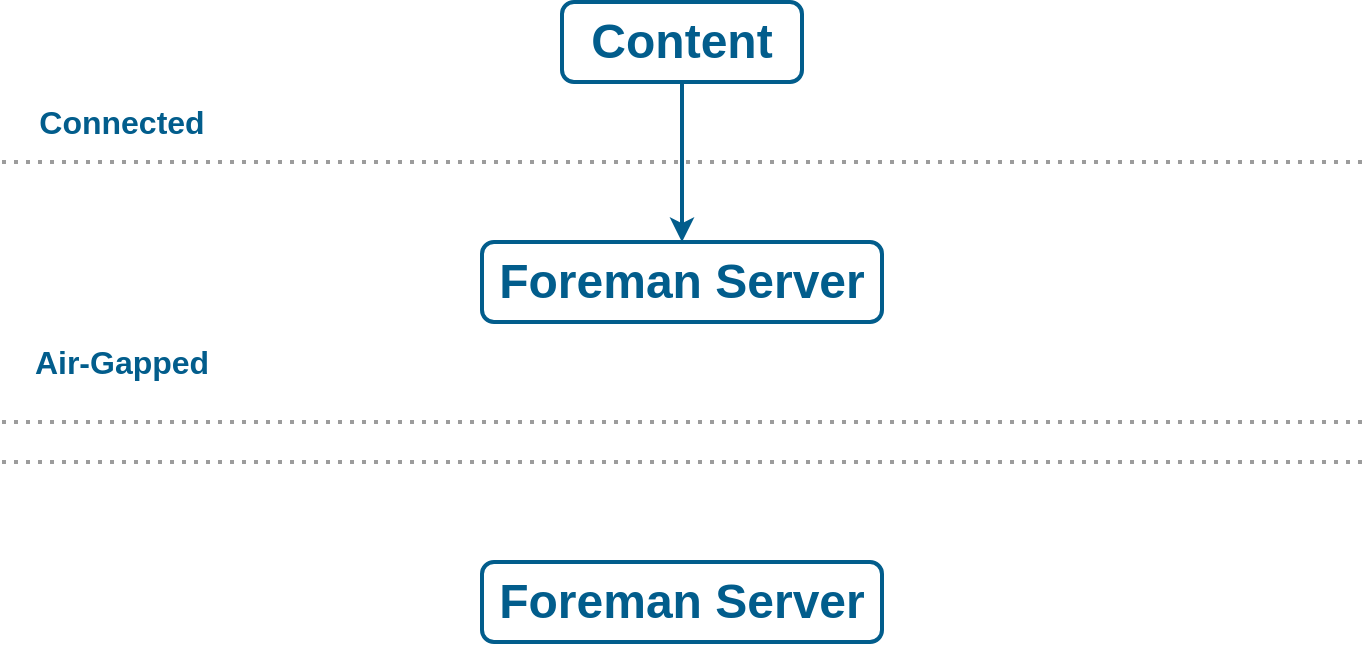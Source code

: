 <mxfile version="15.3.8" type="device"><diagram id="uq4QgXehMySjV9am80Ny" name="Page-1"><mxGraphModel dx="1422" dy="803" grid="1" gridSize="10" guides="1" tooltips="1" connect="1" arrows="1" fold="1" page="1" pageScale="1" pageWidth="1600" pageHeight="900" math="0" shadow="0"><root><mxCell id="0"/><mxCell id="1" parent="0"/><mxCell id="_KjV7kXZBZuCkdM73821-1" value="Content" style="rounded=1;whiteSpace=wrap;html=1;fontSize=24;fontStyle=1;fontColor=#025D8C;fillColor=none;strokeColor=#025D8C;strokeWidth=2;" parent="1" vertex="1"><mxGeometry x="320" y="40" width="120" height="40" as="geometry"/></mxCell><mxCell id="_KjV7kXZBZuCkdM73821-2" value="Foreman Server" style="rounded=1;whiteSpace=wrap;html=1;fontSize=24;fontStyle=1;fontColor=#025D8C;fillColor=none;strokeColor=#025D8C;strokeWidth=2;" parent="1" vertex="1"><mxGeometry x="280" y="160" width="200" height="40" as="geometry"/></mxCell><mxCell id="_KjV7kXZBZuCkdM73821-24" value="" style="endArrow=classic;html=1;fontSize=14;fontColor=#025D8C;strokeColor=#025D8C;strokeWidth=2;" parent="1" source="_KjV7kXZBZuCkdM73821-1" target="_KjV7kXZBZuCkdM73821-2" edge="1"><mxGeometry width="50" height="50" relative="1" as="geometry"><mxPoint x="340" y="340" as="sourcePoint"/><mxPoint x="390" y="290" as="targetPoint"/></mxGeometry></mxCell><mxCell id="_KjV7kXZBZuCkdM73821-25" value="" style="endArrow=classic;html=1;fontSize=14;fontColor=#025D8C;strokeColor=#025D8C;strokeWidth=2;" parent="1" source="_KjV7kXZBZuCkdM73821-2" edge="1"><mxGeometry width="50" height="50" relative="1" as="geometry"><mxPoint x="410" y="290" as="sourcePoint"/><mxPoint x="480" y="180" as="targetPoint"/></mxGeometry></mxCell><mxCell id="31kVVU98dsO5cnNmMkGH-3" value="Foreman Server" style="rounded=1;whiteSpace=wrap;html=1;fontSize=24;fontStyle=1;fontColor=#025D8C;fillColor=none;strokeColor=#025D8C;strokeWidth=2;" parent="1" vertex="1"><mxGeometry x="280" y="320" width="200" height="40" as="geometry"/></mxCell><mxCell id="31kVVU98dsO5cnNmMkGH-19" value="" style="endArrow=none;html=1;fontSize=14;fontColor=#025D8C;strokeWidth=2;dashed=1;dashPattern=1 2;strokeColor=#9C9C9C;endFill=0;" parent="1" edge="1"><mxGeometry width="50" height="50" relative="1" as="geometry"><mxPoint x="40" y="120" as="sourcePoint"/><mxPoint x="720" y="120" as="targetPoint"/></mxGeometry></mxCell><mxCell id="31kVVU98dsO5cnNmMkGH-21" value="Connected" style="rounded=0;whiteSpace=wrap;html=1;fontSize=16;fontStyle=1;fontColor=#025D8C;fillColor=none;strokeColor=none;strokeWidth=2;" parent="1" vertex="1"><mxGeometry x="40" y="80" width="120" height="40" as="geometry"/></mxCell><mxCell id="31kVVU98dsO5cnNmMkGH-22" value="" style="endArrow=none;html=1;fontSize=14;fontColor=#025D8C;strokeWidth=2;dashed=1;dashPattern=1 2;strokeColor=#9C9C9C;endFill=0;" parent="1" edge="1"><mxGeometry width="50" height="50" relative="1" as="geometry"><mxPoint x="40" y="250.0" as="sourcePoint"/><mxPoint x="720" y="250.0" as="targetPoint"/></mxGeometry></mxCell><mxCell id="31kVVU98dsO5cnNmMkGH-23" value="Air-Gapped" style="rounded=0;whiteSpace=wrap;html=1;fontSize=16;fontStyle=1;fontColor=#025D8C;fillColor=none;strokeColor=none;strokeWidth=2;" parent="1" vertex="1"><mxGeometry x="40" y="200" width="120" height="40" as="geometry"/></mxCell><mxCell id="31kVVU98dsO5cnNmMkGH-24" value="" style="endArrow=none;html=1;fontSize=14;fontColor=#025D8C;strokeWidth=2;dashed=1;dashPattern=1 2;strokeColor=#9C9C9C;endFill=0;" parent="1" edge="1"><mxGeometry width="50" height="50" relative="1" as="geometry"><mxPoint x="40" y="270.0" as="sourcePoint"/><mxPoint x="720" y="270.0" as="targetPoint"/></mxGeometry></mxCell></root></mxGraphModel></diagram></mxfile>